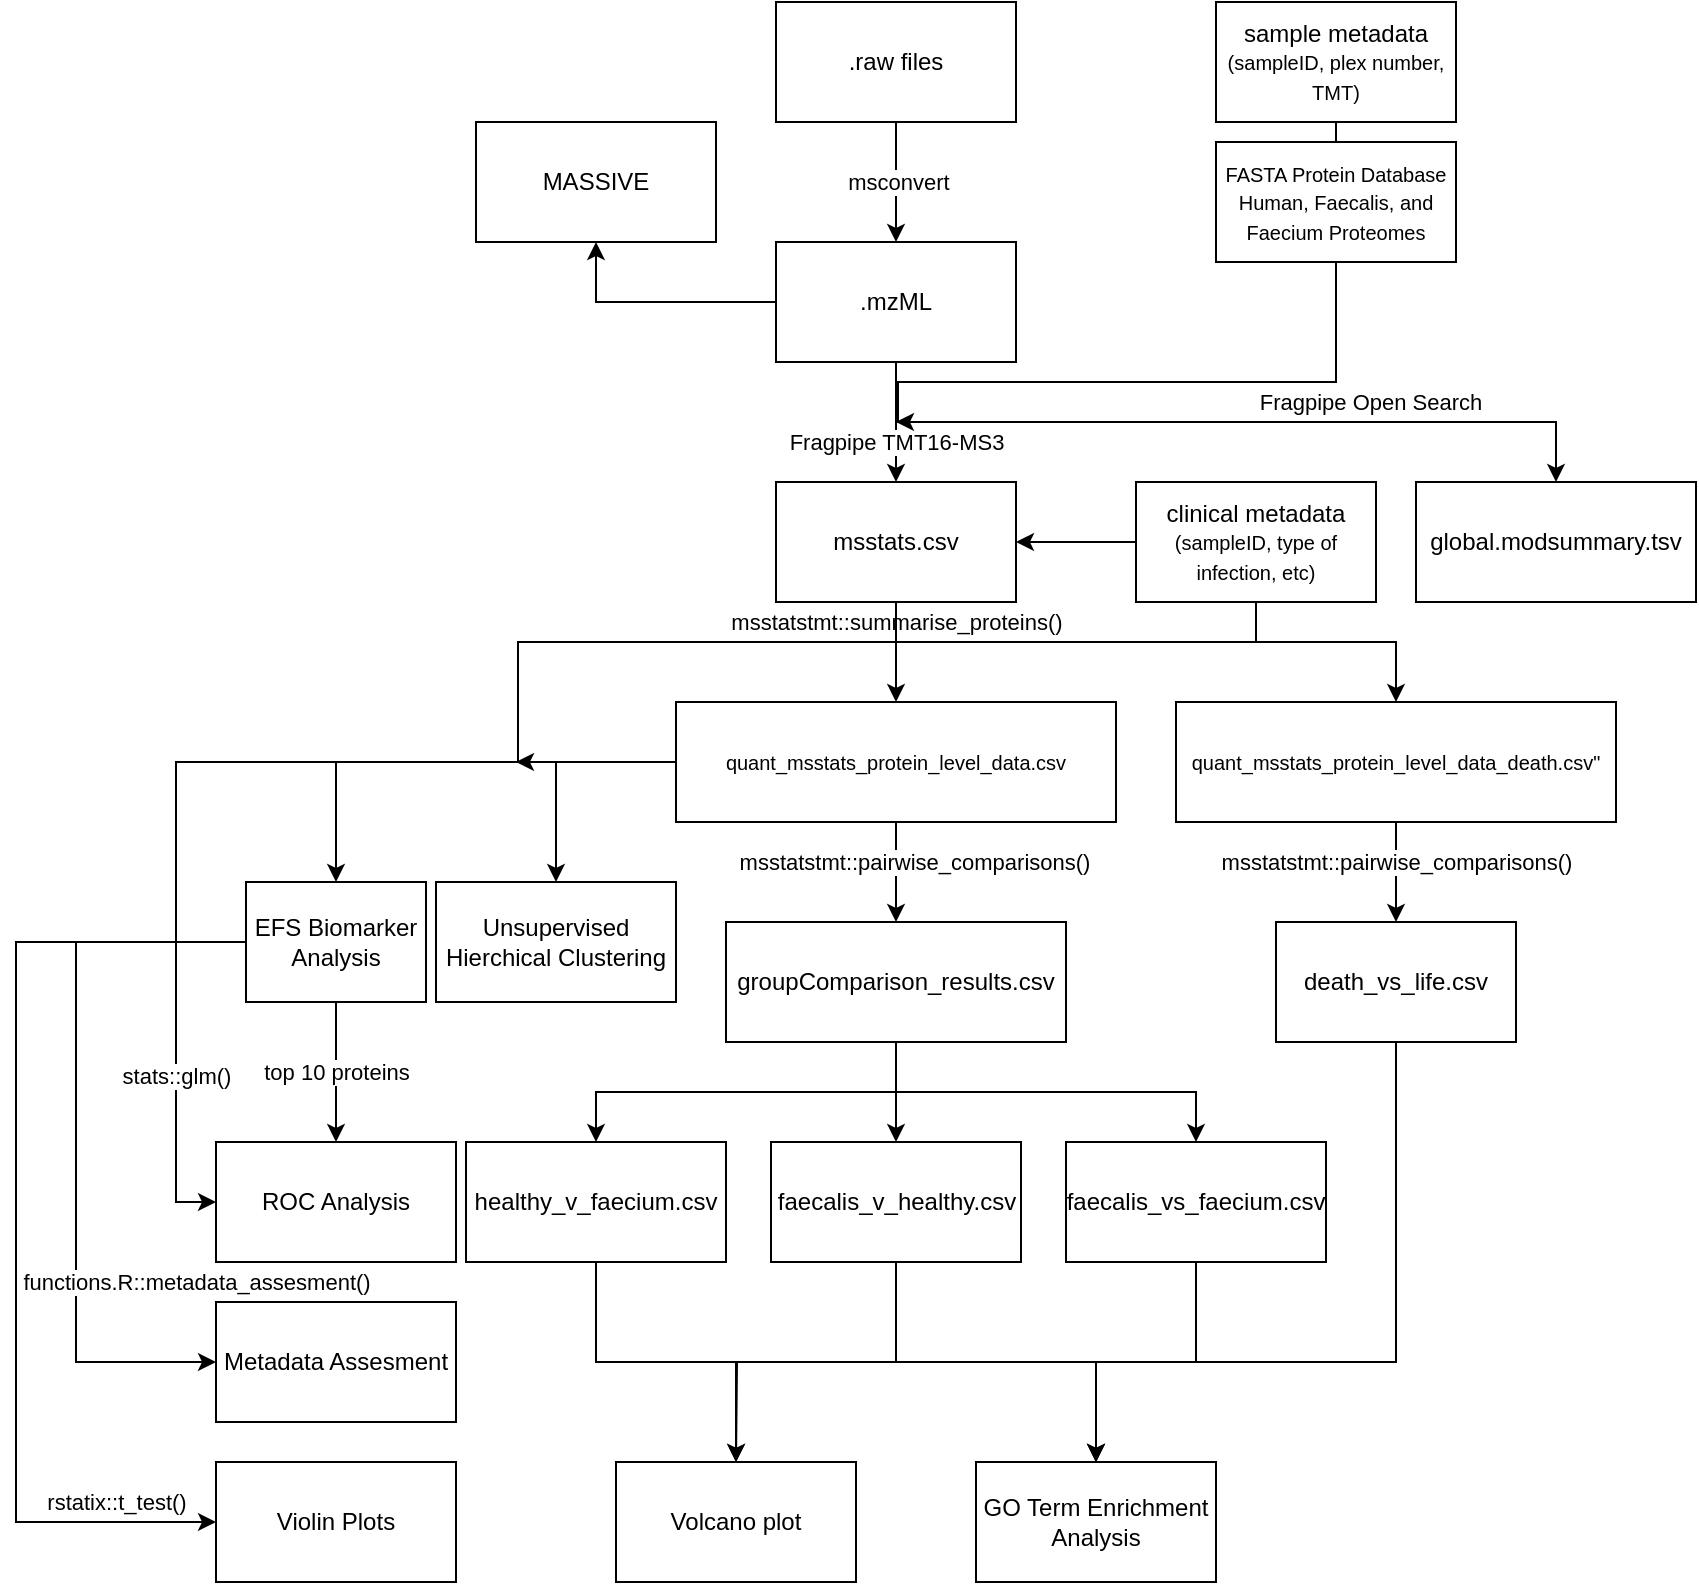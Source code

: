<mxfile version="22.1.2" type="device">
  <diagram name="Page-1" id="pmIM2EHNipJEDKrY4-Q9">
    <mxGraphModel dx="2018" dy="854" grid="1" gridSize="10" guides="1" tooltips="1" connect="1" arrows="1" fold="1" page="1" pageScale="1" pageWidth="850" pageHeight="1100" math="0" shadow="0">
      <root>
        <mxCell id="0" />
        <mxCell id="1" parent="0" />
        <mxCell id="jlky9_Y9rjvG-3TXcRzs-2" value="msconvert" style="edgeStyle=orthogonalEdgeStyle;rounded=0;orthogonalLoop=1;jettySize=auto;html=1;exitX=0.5;exitY=1;exitDx=0;exitDy=0;" parent="1" source="jlky9_Y9rjvG-3TXcRzs-1" edge="1">
          <mxGeometry relative="1" as="geometry">
            <mxPoint x="440" y="160" as="targetPoint" />
          </mxGeometry>
        </mxCell>
        <mxCell id="jlky9_Y9rjvG-3TXcRzs-1" value=".raw files" style="rounded=0;whiteSpace=wrap;html=1;" parent="1" vertex="1">
          <mxGeometry x="380" y="40" width="120" height="60" as="geometry" />
        </mxCell>
        <mxCell id="jlky9_Y9rjvG-3TXcRzs-7" value="Fragpipe TMT16-MS3" style="edgeStyle=orthogonalEdgeStyle;rounded=0;orthogonalLoop=1;jettySize=auto;html=1;exitX=0.5;exitY=1;exitDx=0;exitDy=0;entryX=0.5;entryY=0;entryDx=0;entryDy=0;" parent="1" source="jlky9_Y9rjvG-3TXcRzs-3" target="jlky9_Y9rjvG-3TXcRzs-6" edge="1">
          <mxGeometry x="0.333" relative="1" as="geometry">
            <mxPoint as="offset" />
          </mxGeometry>
        </mxCell>
        <mxCell id="QuMbmpY1Ql-EbjfdxzaW-46" value="Fragpipe Open Search" style="edgeStyle=orthogonalEdgeStyle;rounded=0;orthogonalLoop=1;jettySize=auto;html=1;exitX=0.5;exitY=1;exitDx=0;exitDy=0;entryX=0.5;entryY=0;entryDx=0;entryDy=0;" edge="1" parent="1" source="jlky9_Y9rjvG-3TXcRzs-3" target="QuMbmpY1Ql-EbjfdxzaW-45">
          <mxGeometry x="0.366" y="10" relative="1" as="geometry">
            <mxPoint as="offset" />
          </mxGeometry>
        </mxCell>
        <mxCell id="QuMbmpY1Ql-EbjfdxzaW-51" style="edgeStyle=orthogonalEdgeStyle;rounded=0;orthogonalLoop=1;jettySize=auto;html=1;exitX=0;exitY=0.5;exitDx=0;exitDy=0;entryX=0.5;entryY=1;entryDx=0;entryDy=0;" edge="1" parent="1" source="jlky9_Y9rjvG-3TXcRzs-3" target="jlky9_Y9rjvG-3TXcRzs-5">
          <mxGeometry relative="1" as="geometry" />
        </mxCell>
        <mxCell id="jlky9_Y9rjvG-3TXcRzs-3" value=".mzML" style="rounded=0;whiteSpace=wrap;html=1;" parent="1" vertex="1">
          <mxGeometry x="380" y="160" width="120" height="60" as="geometry" />
        </mxCell>
        <mxCell id="jlky9_Y9rjvG-3TXcRzs-5" value="MASSIVE" style="rounded=0;whiteSpace=wrap;html=1;" parent="1" vertex="1">
          <mxGeometry x="230" y="100" width="120" height="60" as="geometry" />
        </mxCell>
        <mxCell id="jlky9_Y9rjvG-3TXcRzs-9" style="edgeStyle=orthogonalEdgeStyle;rounded=0;orthogonalLoop=1;jettySize=auto;html=1;exitX=0.5;exitY=1;exitDx=0;exitDy=0;entryX=0.5;entryY=0;entryDx=0;entryDy=0;" parent="1" source="jlky9_Y9rjvG-3TXcRzs-6" target="jlky9_Y9rjvG-3TXcRzs-8" edge="1">
          <mxGeometry relative="1" as="geometry" />
        </mxCell>
        <mxCell id="jlky9_Y9rjvG-3TXcRzs-10" value="msstatstmt::summarise_proteins()" style="edgeLabel;html=1;align=center;verticalAlign=middle;resizable=0;points=[];" parent="jlky9_Y9rjvG-3TXcRzs-9" vertex="1" connectable="0">
          <mxGeometry x="-0.04" y="-1" relative="1" as="geometry">
            <mxPoint x="1" y="-14" as="offset" />
          </mxGeometry>
        </mxCell>
        <mxCell id="QuMbmpY1Ql-EbjfdxzaW-29" style="edgeStyle=orthogonalEdgeStyle;rounded=0;orthogonalLoop=1;jettySize=auto;html=1;exitX=0.5;exitY=1;exitDx=0;exitDy=0;entryX=0.5;entryY=0;entryDx=0;entryDy=0;" edge="1" parent="1" source="jlky9_Y9rjvG-3TXcRzs-6" target="QuMbmpY1Ql-EbjfdxzaW-25">
          <mxGeometry relative="1" as="geometry">
            <Array as="points">
              <mxPoint x="440" y="360" />
              <mxPoint x="690" y="360" />
            </Array>
          </mxGeometry>
        </mxCell>
        <mxCell id="jlky9_Y9rjvG-3TXcRzs-6" value="msstats.csv" style="rounded=0;whiteSpace=wrap;html=1;" parent="1" vertex="1">
          <mxGeometry x="380" y="280" width="120" height="60" as="geometry" />
        </mxCell>
        <mxCell id="jlky9_Y9rjvG-3TXcRzs-11" value="msstatstmt::pairwise_comparisons()" style="edgeStyle=orthogonalEdgeStyle;rounded=0;orthogonalLoop=1;jettySize=auto;html=1;exitX=0.5;exitY=1;exitDx=0;exitDy=0;entryX=0.5;entryY=0;entryDx=0;entryDy=0;" parent="1" source="jlky9_Y9rjvG-3TXcRzs-8" edge="1" target="jlky9_Y9rjvG-3TXcRzs-12">
          <mxGeometry x="-0.192" y="9" relative="1" as="geometry">
            <mxPoint x="440" y="500" as="targetPoint" />
            <mxPoint as="offset" />
            <Array as="points">
              <mxPoint x="440" y="470" />
              <mxPoint x="440" y="470" />
            </Array>
          </mxGeometry>
        </mxCell>
        <mxCell id="jlky9_Y9rjvG-3TXcRzs-20" style="edgeStyle=orthogonalEdgeStyle;rounded=0;orthogonalLoop=1;jettySize=auto;html=1;exitX=0;exitY=0.5;exitDx=0;exitDy=0;entryX=0.5;entryY=0;entryDx=0;entryDy=0;" parent="1" source="jlky9_Y9rjvG-3TXcRzs-8" target="jlky9_Y9rjvG-3TXcRzs-19" edge="1">
          <mxGeometry relative="1" as="geometry" />
        </mxCell>
        <mxCell id="jlky9_Y9rjvG-3TXcRzs-24" value="stats::glm()" style="edgeStyle=orthogonalEdgeStyle;rounded=0;orthogonalLoop=1;jettySize=auto;html=1;exitX=0;exitY=0.5;exitDx=0;exitDy=0;entryX=0;entryY=0.5;entryDx=0;entryDy=0;" parent="1" source="jlky9_Y9rjvG-3TXcRzs-8" target="jlky9_Y9rjvG-3TXcRzs-21" edge="1">
          <mxGeometry x="0.661" relative="1" as="geometry">
            <mxPoint as="offset" />
          </mxGeometry>
        </mxCell>
        <mxCell id="QuMbmpY1Ql-EbjfdxzaW-34" style="edgeStyle=orthogonalEdgeStyle;rounded=0;orthogonalLoop=1;jettySize=auto;html=1;exitX=0;exitY=0.5;exitDx=0;exitDy=0;entryX=0.5;entryY=0;entryDx=0;entryDy=0;" edge="1" parent="1" source="jlky9_Y9rjvG-3TXcRzs-8" target="QuMbmpY1Ql-EbjfdxzaW-33">
          <mxGeometry relative="1" as="geometry">
            <Array as="points">
              <mxPoint x="270" y="420" />
            </Array>
          </mxGeometry>
        </mxCell>
        <mxCell id="jlky9_Y9rjvG-3TXcRzs-8" value="&lt;font style=&quot;font-size: 10px;&quot;&gt;quant_msstats_protein_level_data.csv&lt;/font&gt;" style="rounded=0;whiteSpace=wrap;html=1;" parent="1" vertex="1">
          <mxGeometry x="330" y="390" width="220" height="60" as="geometry" />
        </mxCell>
        <mxCell id="jlky9_Y9rjvG-3TXcRzs-31" style="edgeStyle=orthogonalEdgeStyle;rounded=0;orthogonalLoop=1;jettySize=auto;html=1;exitX=0.5;exitY=1;exitDx=0;exitDy=0;" parent="1" source="jlky9_Y9rjvG-3TXcRzs-12" target="jlky9_Y9rjvG-3TXcRzs-26" edge="1">
          <mxGeometry relative="1" as="geometry" />
        </mxCell>
        <mxCell id="jlky9_Y9rjvG-3TXcRzs-32" style="edgeStyle=orthogonalEdgeStyle;rounded=0;orthogonalLoop=1;jettySize=auto;html=1;exitX=0.5;exitY=1;exitDx=0;exitDy=0;entryX=0.5;entryY=0;entryDx=0;entryDy=0;" parent="1" source="jlky9_Y9rjvG-3TXcRzs-12" target="jlky9_Y9rjvG-3TXcRzs-27" edge="1">
          <mxGeometry relative="1" as="geometry" />
        </mxCell>
        <mxCell id="QuMbmpY1Ql-EbjfdxzaW-27" style="edgeStyle=orthogonalEdgeStyle;rounded=0;orthogonalLoop=1;jettySize=auto;html=1;exitX=0.5;exitY=1;exitDx=0;exitDy=0;entryX=0.5;entryY=0;entryDx=0;entryDy=0;" edge="1" parent="1" source="jlky9_Y9rjvG-3TXcRzs-12" target="jlky9_Y9rjvG-3TXcRzs-29">
          <mxGeometry relative="1" as="geometry" />
        </mxCell>
        <mxCell id="jlky9_Y9rjvG-3TXcRzs-12" value="groupComparison_results.csv" style="rounded=0;whiteSpace=wrap;html=1;" parent="1" vertex="1">
          <mxGeometry x="355" y="500" width="170" height="60" as="geometry" />
        </mxCell>
        <mxCell id="QuMbmpY1Ql-EbjfdxzaW-53" style="edgeStyle=orthogonalEdgeStyle;rounded=0;orthogonalLoop=1;jettySize=auto;html=1;exitX=0.5;exitY=1;exitDx=0;exitDy=0;" edge="1" parent="1" source="jlky9_Y9rjvG-3TXcRzs-13">
          <mxGeometry relative="1" as="geometry">
            <mxPoint x="440" y="250" as="targetPoint" />
            <Array as="points">
              <mxPoint x="660" y="230" />
              <mxPoint x="441" y="230" />
            </Array>
          </mxGeometry>
        </mxCell>
        <mxCell id="jlky9_Y9rjvG-3TXcRzs-13" value="sample metadata&lt;br&gt;&lt;font style=&quot;font-size: 10px;&quot;&gt;(sampleID, plex number, TMT)&lt;/font&gt;" style="rounded=0;whiteSpace=wrap;html=1;" parent="1" vertex="1">
          <mxGeometry x="600" y="40" width="120" height="60" as="geometry" />
        </mxCell>
        <mxCell id="s90nXyzFivGJ0zENrk_Y-1" style="edgeStyle=orthogonalEdgeStyle;rounded=0;orthogonalLoop=1;jettySize=auto;html=1;exitX=0.5;exitY=1;exitDx=0;exitDy=0;" parent="1" source="jlky9_Y9rjvG-3TXcRzs-15" edge="1">
          <mxGeometry relative="1" as="geometry">
            <mxPoint x="250" y="420" as="targetPoint" />
            <Array as="points">
              <mxPoint x="620" y="360" />
              <mxPoint x="251" y="360" />
            </Array>
          </mxGeometry>
        </mxCell>
        <mxCell id="QuMbmpY1Ql-EbjfdxzaW-18" style="edgeStyle=orthogonalEdgeStyle;rounded=0;orthogonalLoop=1;jettySize=auto;html=1;exitX=0;exitY=0.5;exitDx=0;exitDy=0;entryX=1;entryY=0.5;entryDx=0;entryDy=0;" edge="1" parent="1" source="jlky9_Y9rjvG-3TXcRzs-15" target="jlky9_Y9rjvG-3TXcRzs-6">
          <mxGeometry relative="1" as="geometry" />
        </mxCell>
        <mxCell id="jlky9_Y9rjvG-3TXcRzs-15" value="clinical metadata&lt;br&gt;&lt;font style=&quot;font-size: 10px;&quot;&gt;(sampleID, type of infection, etc)&lt;/font&gt;" style="rounded=0;whiteSpace=wrap;html=1;" parent="1" vertex="1">
          <mxGeometry x="560" y="280" width="120" height="60" as="geometry" />
        </mxCell>
        <mxCell id="jlky9_Y9rjvG-3TXcRzs-22" value="top 10 proteins" style="edgeStyle=orthogonalEdgeStyle;rounded=0;orthogonalLoop=1;jettySize=auto;html=1;exitX=0.5;exitY=1;exitDx=0;exitDy=0;entryX=0.5;entryY=0;entryDx=0;entryDy=0;" parent="1" source="jlky9_Y9rjvG-3TXcRzs-19" target="jlky9_Y9rjvG-3TXcRzs-21" edge="1">
          <mxGeometry relative="1" as="geometry">
            <Array as="points">
              <mxPoint x="160" y="580" />
              <mxPoint x="160" y="580" />
            </Array>
            <mxPoint as="offset" />
          </mxGeometry>
        </mxCell>
        <mxCell id="QuMbmpY1Ql-EbjfdxzaW-22" value="functions.R::metadata_assesment()" style="edgeStyle=orthogonalEdgeStyle;rounded=0;orthogonalLoop=1;jettySize=auto;html=1;exitX=0;exitY=0.5;exitDx=0;exitDy=0;entryX=0;entryY=0.5;entryDx=0;entryDy=0;" edge="1" parent="1" source="jlky9_Y9rjvG-3TXcRzs-19" target="QuMbmpY1Ql-EbjfdxzaW-20">
          <mxGeometry x="0.945" y="40" relative="1" as="geometry">
            <Array as="points">
              <mxPoint x="30" y="510" />
              <mxPoint x="30" y="720" />
            </Array>
            <mxPoint as="offset" />
          </mxGeometry>
        </mxCell>
        <mxCell id="QuMbmpY1Ql-EbjfdxzaW-23" value="rstatix::t_test()" style="edgeStyle=orthogonalEdgeStyle;rounded=0;orthogonalLoop=1;jettySize=auto;html=1;exitX=0;exitY=0.5;exitDx=0;exitDy=0;entryX=0;entryY=0.5;entryDx=0;entryDy=0;" edge="1" parent="1" source="jlky9_Y9rjvG-3TXcRzs-19" target="QuMbmpY1Ql-EbjfdxzaW-21">
          <mxGeometry x="0.802" y="10" relative="1" as="geometry">
            <Array as="points">
              <mxPoint y="510" />
              <mxPoint y="800" />
            </Array>
            <mxPoint as="offset" />
          </mxGeometry>
        </mxCell>
        <mxCell id="jlky9_Y9rjvG-3TXcRzs-19" value="EFS Biomarker Analysis" style="rounded=0;whiteSpace=wrap;html=1;" parent="1" vertex="1">
          <mxGeometry x="115" y="480" width="90" height="60" as="geometry" />
        </mxCell>
        <mxCell id="jlky9_Y9rjvG-3TXcRzs-21" value="ROC Analysis" style="rounded=0;whiteSpace=wrap;html=1;" parent="1" vertex="1">
          <mxGeometry x="100" y="610" width="120" height="60" as="geometry" />
        </mxCell>
        <mxCell id="QuMbmpY1Ql-EbjfdxzaW-35" style="edgeStyle=orthogonalEdgeStyle;rounded=0;orthogonalLoop=1;jettySize=auto;html=1;exitX=0.5;exitY=1;exitDx=0;exitDy=0;entryX=0.5;entryY=0;entryDx=0;entryDy=0;" edge="1" parent="1" source="jlky9_Y9rjvG-3TXcRzs-26" target="QuMbmpY1Ql-EbjfdxzaW-9">
          <mxGeometry relative="1" as="geometry" />
        </mxCell>
        <mxCell id="jlky9_Y9rjvG-3TXcRzs-26" value="healthy_v_faecium.csv" style="rounded=0;whiteSpace=wrap;html=1;" parent="1" vertex="1">
          <mxGeometry x="225" y="610" width="130" height="60" as="geometry" />
        </mxCell>
        <mxCell id="QuMbmpY1Ql-EbjfdxzaW-36" style="edgeStyle=orthogonalEdgeStyle;rounded=0;orthogonalLoop=1;jettySize=auto;html=1;exitX=0.5;exitY=1;exitDx=0;exitDy=0;" edge="1" parent="1" source="jlky9_Y9rjvG-3TXcRzs-27">
          <mxGeometry relative="1" as="geometry">
            <mxPoint x="360" y="770" as="targetPoint" />
          </mxGeometry>
        </mxCell>
        <mxCell id="QuMbmpY1Ql-EbjfdxzaW-38" style="edgeStyle=orthogonalEdgeStyle;rounded=0;orthogonalLoop=1;jettySize=auto;html=1;exitX=0.5;exitY=1;exitDx=0;exitDy=0;" edge="1" parent="1" source="jlky9_Y9rjvG-3TXcRzs-27" target="QuMbmpY1Ql-EbjfdxzaW-10">
          <mxGeometry relative="1" as="geometry" />
        </mxCell>
        <mxCell id="jlky9_Y9rjvG-3TXcRzs-27" value="faecalis_v_healthy.csv" style="rounded=0;whiteSpace=wrap;html=1;" parent="1" vertex="1">
          <mxGeometry x="377.5" y="610" width="125" height="60" as="geometry" />
        </mxCell>
        <mxCell id="QuMbmpY1Ql-EbjfdxzaW-37" style="edgeStyle=orthogonalEdgeStyle;rounded=0;orthogonalLoop=1;jettySize=auto;html=1;exitX=0.5;exitY=1;exitDx=0;exitDy=0;" edge="1" parent="1" source="jlky9_Y9rjvG-3TXcRzs-29" target="QuMbmpY1Ql-EbjfdxzaW-10">
          <mxGeometry relative="1" as="geometry" />
        </mxCell>
        <mxCell id="jlky9_Y9rjvG-3TXcRzs-29" value="faecalis_vs_faecium.csv" style="rounded=0;whiteSpace=wrap;html=1;" parent="1" vertex="1">
          <mxGeometry x="525" y="610" width="130" height="60" as="geometry" />
        </mxCell>
        <mxCell id="QuMbmpY1Ql-EbjfdxzaW-39" style="edgeStyle=orthogonalEdgeStyle;rounded=0;orthogonalLoop=1;jettySize=auto;html=1;exitX=0.5;exitY=1;exitDx=0;exitDy=0;" edge="1" parent="1" source="QuMbmpY1Ql-EbjfdxzaW-8" target="QuMbmpY1Ql-EbjfdxzaW-10">
          <mxGeometry relative="1" as="geometry">
            <Array as="points">
              <mxPoint x="690" y="720" />
              <mxPoint x="540" y="720" />
            </Array>
          </mxGeometry>
        </mxCell>
        <mxCell id="QuMbmpY1Ql-EbjfdxzaW-8" value="death_vs_life.csv" style="rounded=0;whiteSpace=wrap;html=1;" vertex="1" parent="1">
          <mxGeometry x="630" y="500" width="120" height="60" as="geometry" />
        </mxCell>
        <mxCell id="QuMbmpY1Ql-EbjfdxzaW-9" value="Volcano plot" style="rounded=0;whiteSpace=wrap;html=1;" vertex="1" parent="1">
          <mxGeometry x="300" y="770" width="120" height="60" as="geometry" />
        </mxCell>
        <mxCell id="QuMbmpY1Ql-EbjfdxzaW-10" value="GO Term Enrichment Analysis" style="rounded=0;whiteSpace=wrap;html=1;" vertex="1" parent="1">
          <mxGeometry x="480" y="770" width="120" height="60" as="geometry" />
        </mxCell>
        <mxCell id="QuMbmpY1Ql-EbjfdxzaW-20" value="Metadata Assesment" style="rounded=0;whiteSpace=wrap;html=1;" vertex="1" parent="1">
          <mxGeometry x="100" y="690" width="120" height="60" as="geometry" />
        </mxCell>
        <mxCell id="QuMbmpY1Ql-EbjfdxzaW-21" value="Violin Plots" style="rounded=0;whiteSpace=wrap;html=1;" vertex="1" parent="1">
          <mxGeometry x="100" y="770" width="120" height="60" as="geometry" />
        </mxCell>
        <mxCell id="QuMbmpY1Ql-EbjfdxzaW-31" value="msstatstmt::pairwise_comparisons()" style="edgeStyle=orthogonalEdgeStyle;rounded=0;orthogonalLoop=1;jettySize=auto;html=1;exitX=0.5;exitY=1;exitDx=0;exitDy=0;entryX=0.5;entryY=0;entryDx=0;entryDy=0;" edge="1" parent="1" source="QuMbmpY1Ql-EbjfdxzaW-25" target="QuMbmpY1Ql-EbjfdxzaW-8">
          <mxGeometry x="-0.2" relative="1" as="geometry">
            <mxPoint as="offset" />
          </mxGeometry>
        </mxCell>
        <mxCell id="QuMbmpY1Ql-EbjfdxzaW-25" value="&lt;font style=&quot;font-size: 10px;&quot;&gt;quant_msstats_protein_level_data_death.csv&quot;&lt;/font&gt;" style="rounded=0;whiteSpace=wrap;html=1;" vertex="1" parent="1">
          <mxGeometry x="580" y="390" width="220" height="60" as="geometry" />
        </mxCell>
        <mxCell id="QuMbmpY1Ql-EbjfdxzaW-33" value="Unsupervised Hierchical Clustering" style="rounded=0;whiteSpace=wrap;html=1;" vertex="1" parent="1">
          <mxGeometry x="210" y="480" width="120" height="60" as="geometry" />
        </mxCell>
        <mxCell id="QuMbmpY1Ql-EbjfdxzaW-41" value="&lt;font style=&quot;font-size: 10px;&quot;&gt;FASTA Protein Database&lt;br&gt;Human, Faecalis, and Faecium Proteomes&lt;/font&gt;" style="rounded=0;whiteSpace=wrap;html=1;" vertex="1" parent="1">
          <mxGeometry x="600" y="110" width="120" height="60" as="geometry" />
        </mxCell>
        <mxCell id="QuMbmpY1Ql-EbjfdxzaW-45" value="global.modsummary.tsv" style="rounded=0;whiteSpace=wrap;html=1;" vertex="1" parent="1">
          <mxGeometry x="700" y="280" width="140" height="60" as="geometry" />
        </mxCell>
      </root>
    </mxGraphModel>
  </diagram>
</mxfile>
